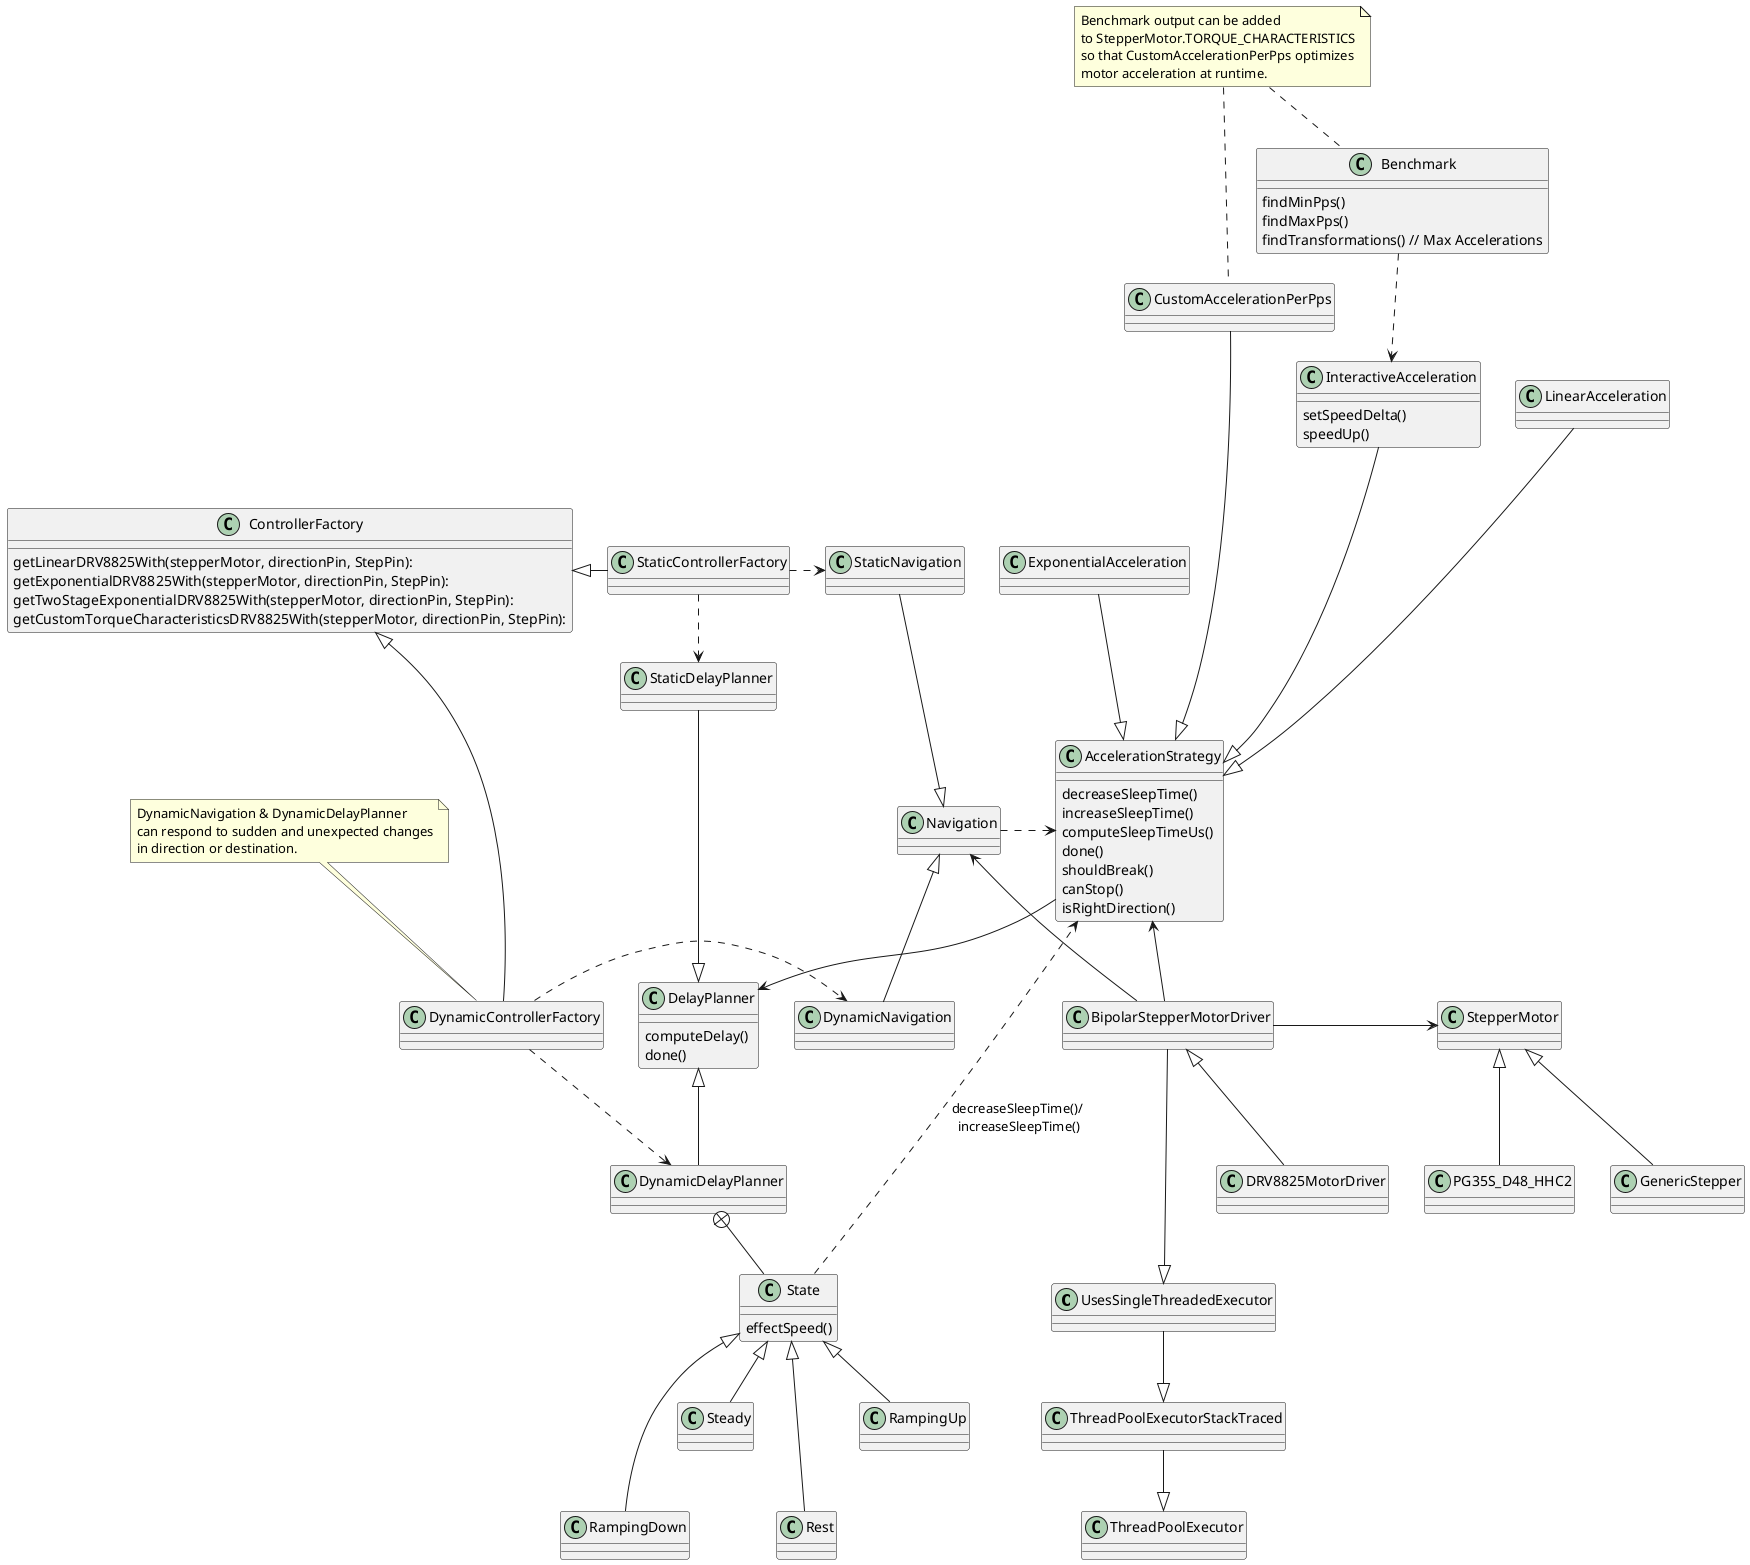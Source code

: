 @startuml
class UsesSingleThreadedExecutor
class ThreadPoolExecutorStackTraced

class ControllerFactory {
    getLinearDRV8825With(stepperMotor, directionPin, StepPin):
    getExponentialDRV8825With(stepperMotor, directionPin, StepPin):
    getTwoStageExponentialDRV8825With(stepperMotor, directionPin, StepPin):
    getCustomTorqueCharacteristicsDRV8825With(stepperMotor, directionPin, StepPin):
}
class StaticControllerFactory
class DynamicControllerFactory

class Navigation
class StaticNavigation
class DynamicNavigation

class Benchmark{
findMinPps()
findMaxPps()
findTransformations() // Max Accelerations
}

class BipolarStepperMotorDriver
class DRV8825MotorDriver

class StepperMotor
class PG35S_D48_HHC2
class GenericStepper

class AccelerationStrategy {
    decreaseSleepTime()
    increaseSleepTime()
    computeSleepTimeUs()
    done()
    shouldBreak()
    canStop()
    isRightDirection()
}

class LinearAcceleration
class ExponentialAcceleration
class CustomAccelerationPerPps
class InteractiveAcceleration{
setSpeedDelta()
speedUp()
}

class DelayPlanner {
    computeDelay()
    done()
}

class StaticDelayPlanner
class DynamicDelayPlanner
class State {
    effectSpeed()
}

''' structure
ThreadPoolExecutorStackTraced --|> ThreadPoolExecutor
UsesSingleThreadedExecutor --|> ThreadPoolExecutorStackTraced

BipolarStepperMotorDriver ---|> UsesSingleThreadedExecutor

PG35S_D48_HHC2 -up-|> StepperMotor
GenericStepper -up-|> StepperMotor

StaticControllerFactory -left-|> ControllerFactory
DynamicControllerFactory -left-|> ControllerFactory

DRV8825MotorDriver -up-|> BipolarStepperMotorDriver

StaticDelayPlanner -down-|> DelayPlanner
DynamicDelayPlanner -up-|> DelayPlanner
DynamicDelayPlanner +-- State

Rest -up--|> State
RampingUp -up-|> State
RampingDown -up--|> State
Steady -up-|> State

StaticNavigation -down-|> Navigation
DynamicNavigation -up-|> Navigation

LinearAcceleration ---|> AccelerationStrategy
ExponentialAcceleration --|> AccelerationStrategy
CustomAccelerationPerPps --|> AccelerationStrategy
InteractiveAcceleration ---|> AccelerationStrategy

''' Relations
BipolarStepperMotorDriver -left-> Navigation
BipolarStepperMotorDriver -up-> AccelerationStrategy
BipolarStepperMotorDriver -right-> StepperMotor

Navigation .right.> AccelerationStrategy
AccelerationStrategy --> DelayPlanner

State ..> AccelerationStrategy : decreaseSleepTime()/\n increaseSleepTime()

Benchmark ..> InteractiveAcceleration

StaticControllerFactory .right.> StaticDelayPlanner
StaticControllerFactory .right.> StaticNavigation

DynamicControllerFactory .right.> DynamicDelayPlanner
DynamicControllerFactory .right.> DynamicNavigation

''' Notes
note as N1
Benchmark output can be added
to StepperMotor.TORQUE_CHARACTERISTICS
so that CustomAccelerationPerPps optimizes
motor acceleration at runtime.
end note

note as N2
DynamicNavigation & DynamicDelayPlanner
can respond to sudden and unexpected changes
in direction or destination.
end note

N1 .. Benchmark
N1 .. CustomAccelerationPerPps

N2 .. DynamicControllerFactory
@enduml

